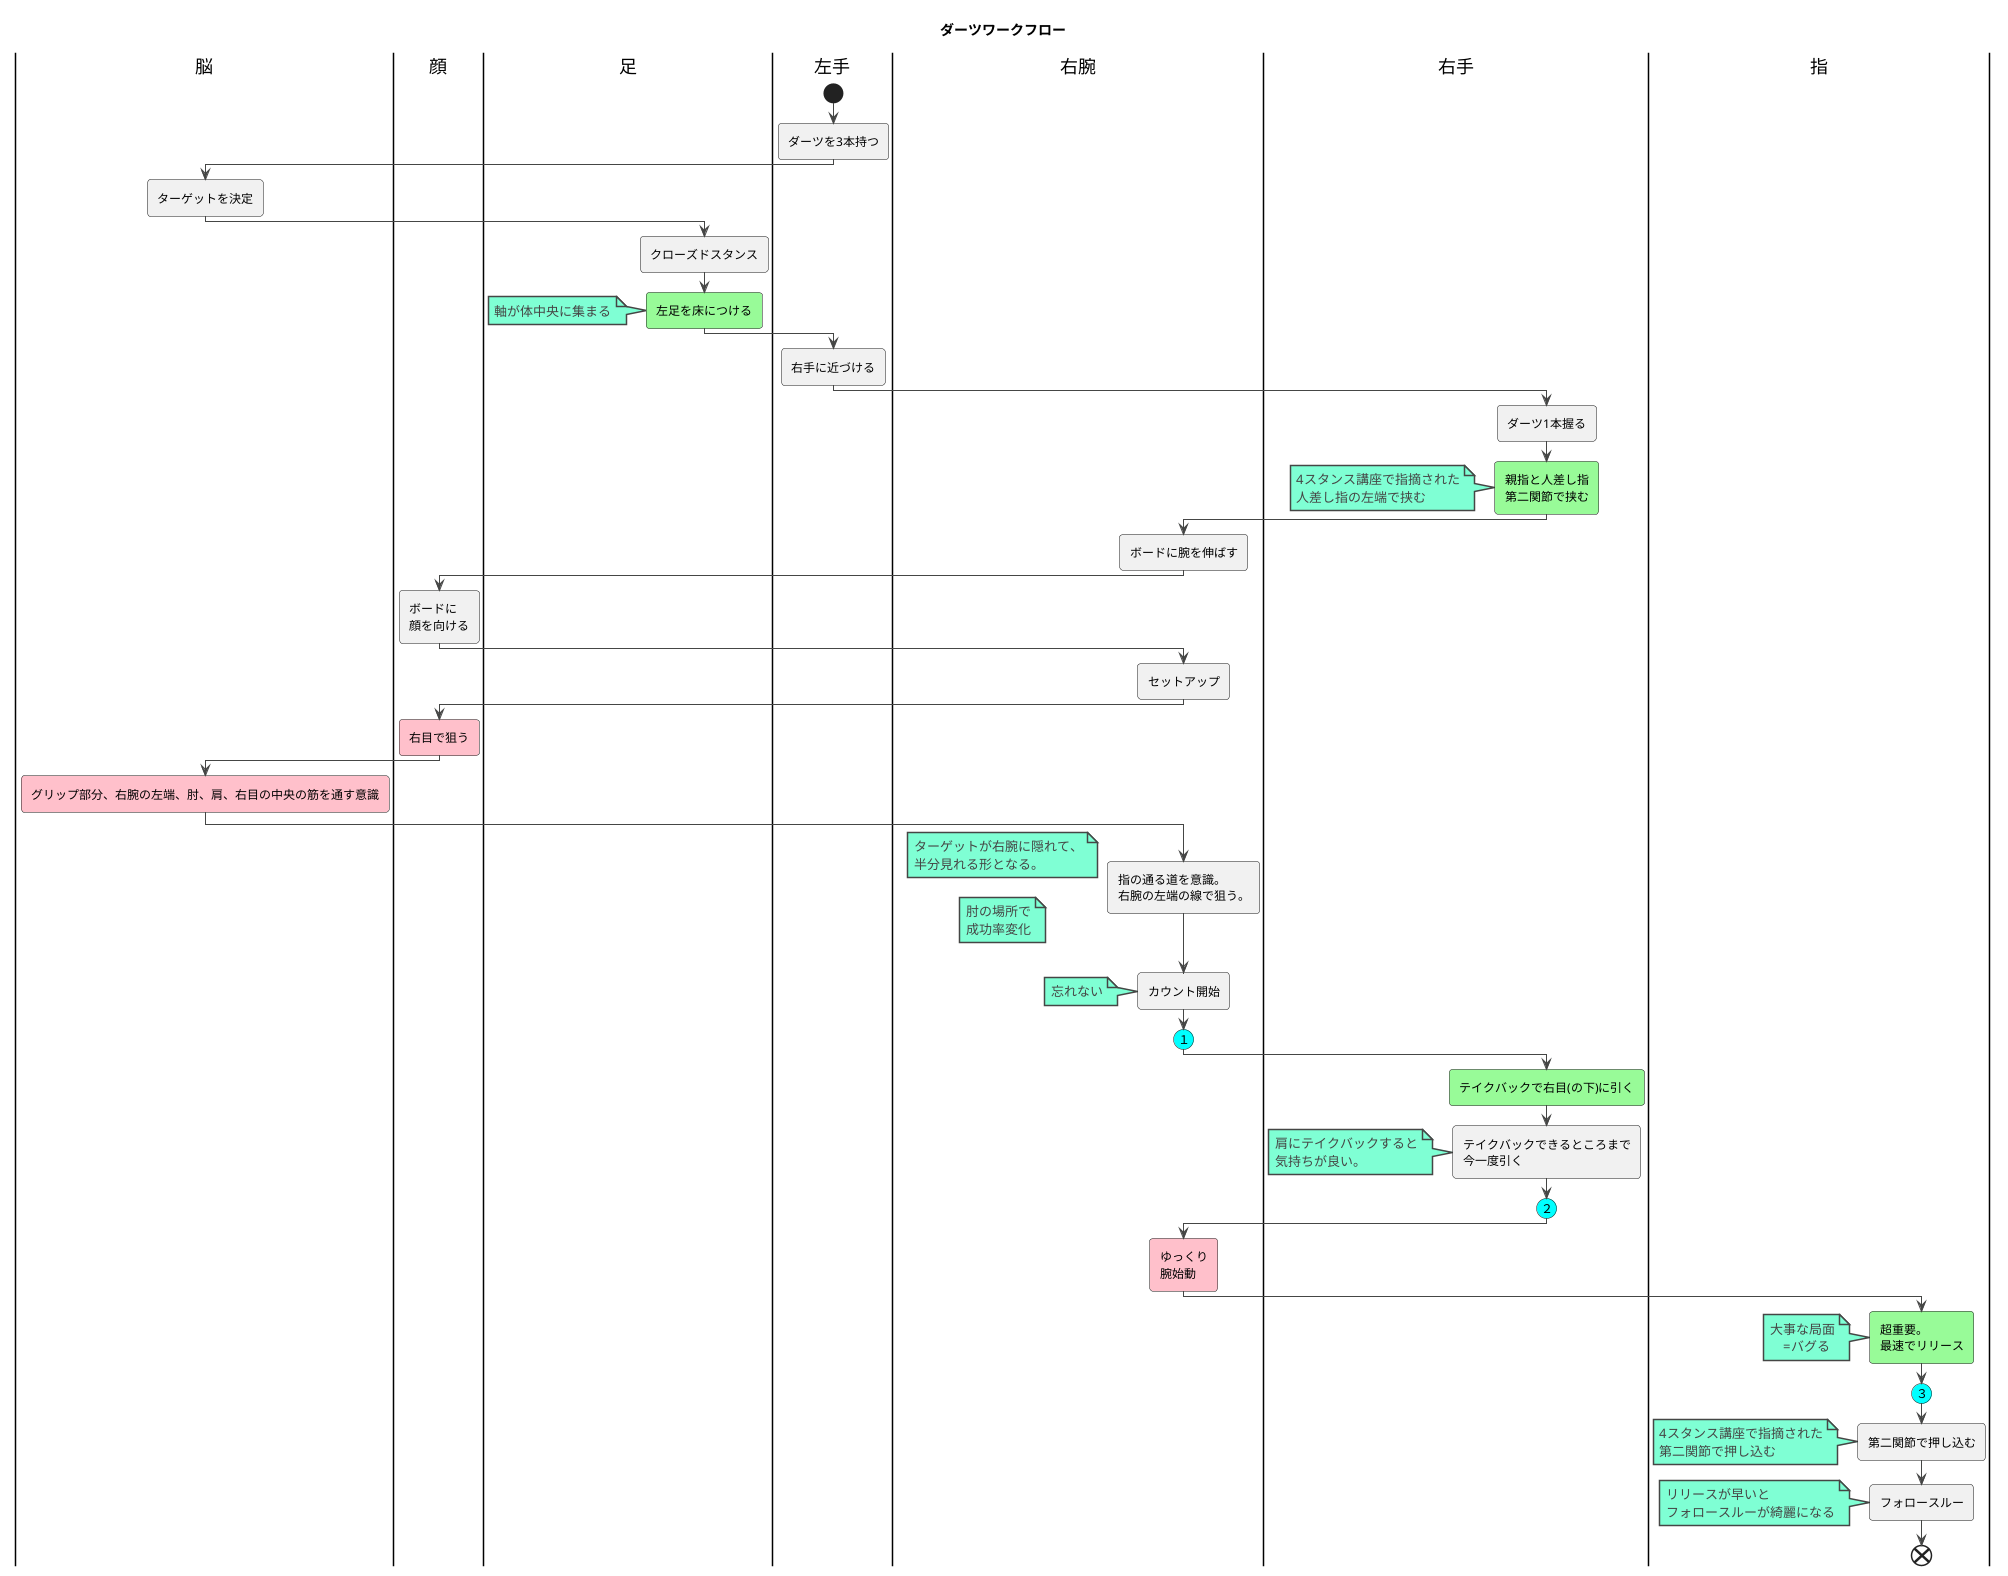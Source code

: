 @startuml
title ダーツワークフロー



!theme vibrant

|脳|
|顔|
|足|
|左手|
|右腕|
|左手|
start
:ダーツを3本持つ;
|脳|
:ターゲットを決定;
|足|
:クローズドスタンス;
#palegreen:左足を床につける;
note
  軸が体中央に集まる
end note
/'
################
##pink:左足を右足よりも
#後ろに下げる;
################
'/

|左手|
:右手に近づける;
|右手|
:ダーツ1本握る;
#palegreen:親指と人差し指
第二関節で挟む;
note
  4スタンス講座で指摘された
  人差し指の左端で挟む
end note

|右腕|
:ボードに腕を伸ばす;

|顔|
:ボードに
顔を向ける;
|右腕|
:セットアップ;
|顔|
#pink:右目で狙う;
|脳|
#pink:グリップ部分、右腕の左端、肘、肩、右目の中央の筋を通す意識;
|右腕|
:指の通る道を意識。
右腕の左端の線で狙う。;
note
ターゲットが右腕に隠れて、
半分見れる形となる。
end note

note
肘の場所で
成功率変化
end note

|右腕|
:カウント開始;

note
    忘れない
end note


#Aqua:(１)

|右手|

#palegreen:テイクバックで右目(の下)に引く;

:テイクバックできるところまで
今一度引く;

note
    肩にテイクバックすると
    気持ちが良い。
end note

#Aqua:(２)

/'
#pink:肘固定意識;
note
    固定が甘い
    →飛ばない
end note
#pink:肘の裏側意識;
note
    指の道が
    肘の左側
end note
'/

|右腕|
#pink:ゆっくり
腕始動;
|指|
#palegreen:超重要。
最速でリリース;
note
    大事な局面
        =バグる 
end note

#Aqua:(３)

:第二関節で押し込む;
note
  4スタンス講座で指摘された
  第二関節で押し込む
end note

:フォロースルー;
note
  リリースが早いと
  フォロースルーが綺麗になる
end note

end
@enduml
